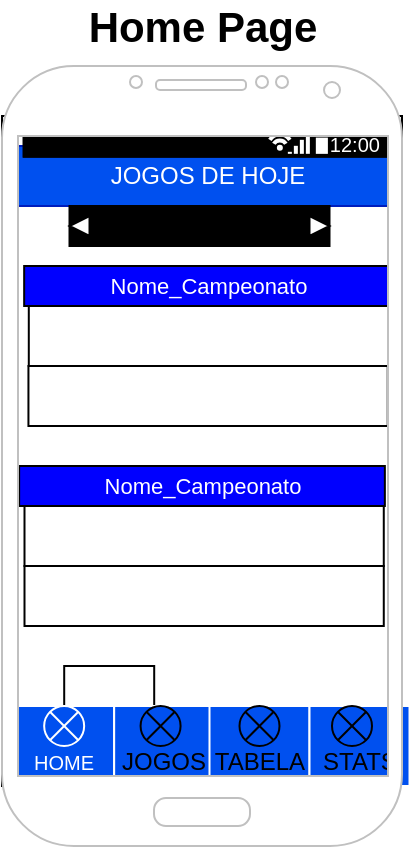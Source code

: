 <mxfile version="13.6.5">
    <diagram id="IptKLrr7xA6x7Gd-ZsDD" name="Page-1">
        <mxGraphModel dx="567" dy="331" grid="1" gridSize="10" guides="1" tooltips="1" connect="1" arrows="1" fold="1" page="1" pageScale="1" pageWidth="827" pageHeight="1169" background="none" math="0" shadow="0">
            <root>
                <mxCell id="0"/>
                <mxCell id="1" parent="0"/>
                <mxCell id="93" value="" style="rounded=0;whiteSpace=wrap;html=1;labelBackgroundColor=none;fontColor=#f0f0f0;fillColor=#FFFFFF;" vertex="1" parent="1">
                    <mxGeometry y="65" width="200" height="335" as="geometry"/>
                </mxCell>
                <mxCell id="94" value="JOGOS DE HOJE" style="rounded=0;whiteSpace=wrap;html=1;labelBackgroundColor=none;fillColor=#0050ef;fontColor=#ffffff;strokeColor=#001DBC;" vertex="1" parent="1">
                    <mxGeometry x="6.08" y="80" width="193.92" height="30" as="geometry"/>
                </mxCell>
                <mxCell id="92" value="" style="verticalLabelPosition=bottom;verticalAlign=top;html=1;shape=mxgraph.basic.rect;fillColor2=none;strokeWidth=1;size=20;indent=5;labelBackgroundColor=none;fillColor=#0000FF;" vertex="1" parent="1">
                    <mxGeometry x="8.57" y="240" width="182.86" height="20" as="geometry"/>
                </mxCell>
                <mxCell id="9" value="" style="strokeWidth=1;html=1;shadow=0;dashed=0;shape=mxgraph.android.statusBar;align=center;fillColor=#000000;strokeColor=#ffffff;fontColor=#ffffff;fontSize=10;" vertex="1" parent="1">
                    <mxGeometry x="10.36" y="70" width="183.57" height="15.825" as="geometry"/>
                </mxCell>
                <mxCell id="3" value="&lt;b&gt;&lt;font style=&quot;font-size: 21px&quot;&gt;Home Page&lt;/font&gt;&lt;/b&gt;" style="text;html=1;resizable=0;autosize=1;align=center;verticalAlign=middle;points=[];fillColor=none;strokeColor=none;rounded=0;" vertex="1" parent="1">
                    <mxGeometry x="35" y="10" width="130" height="20" as="geometry"/>
                </mxCell>
                <mxCell id="11" value="" style="verticalLabelPosition=bottom;verticalAlign=top;html=1;shape=mxgraph.basic.rect;fillColor2=none;strokeWidth=1;size=20;indent=5;labelBackgroundColor=#0000FF;fontColor=#000000;fillColor=#0000FF;" vertex="1" parent="1">
                    <mxGeometry x="11.08" y="140" width="182.86" height="20" as="geometry"/>
                </mxCell>
                <mxCell id="12" value="&lt;font style=&quot;font-size: 11px&quot;&gt;Nome_Campeonato&lt;/font&gt;" style="text;html=1;resizable=0;autosize=1;align=center;verticalAlign=middle;points=[];fillColor=none;strokeColor=none;rounded=0;labelBackgroundColor=none;fontColor=#FFFFFF;" vertex="1" parent="1">
                    <mxGeometry x="47.51" y="140" width="110" height="20" as="geometry"/>
                </mxCell>
                <mxCell id="35" value="" style="verticalLabelPosition=bottom;verticalAlign=top;html=1;shape=mxgraph.basic.rect;fillColor2=none;strokeWidth=1;size=20;indent=5;labelBackgroundColor=#ffffff;fontColor=#000000;" vertex="1" parent="1">
                    <mxGeometry x="13.4" y="160" width="179.64" height="30" as="geometry"/>
                </mxCell>
                <mxCell id="37" value="&lt;font style=&quot;font-size: 8px&quot;&gt;Local as Horario&lt;/font&gt;" style="text;html=1;resizable=0;autosize=1;align=center;verticalAlign=middle;points=[];fillColor=none;strokeColor=none;rounded=0;labelBackgroundColor=none;fontColor=#FFFFFF;" vertex="1" parent="1">
                    <mxGeometry x="64.83" y="170" width="70" height="20" as="geometry"/>
                </mxCell>
                <mxCell id="38" value="&lt;font style=&quot;font-size: 11px&quot;&gt;Mandante&lt;br&gt;&lt;/font&gt;" style="text;html=1;resizable=0;autosize=1;align=center;verticalAlign=middle;points=[];fillColor=none;strokeColor=none;rounded=0;labelBackgroundColor=none;fontColor=#FFFFFF;" vertex="1" parent="1">
                    <mxGeometry x="11.44" y="160" width="60" height="20" as="geometry"/>
                </mxCell>
                <mxCell id="39" value="&lt;font style=&quot;font-size: 11px&quot;&gt;Visitante&lt;br&gt;&lt;/font&gt;" style="text;html=1;resizable=0;autosize=1;align=center;verticalAlign=middle;points=[];fillColor=none;strokeColor=none;rounded=0;labelBackgroundColor=none;fontColor=#FFFFFF;" vertex="1" parent="1">
                    <mxGeometry x="135.01" y="160" width="60" height="20" as="geometry"/>
                </mxCell>
                <mxCell id="40" value="&lt;font style=&quot;font-size: 11px&quot;&gt;00 x 00&lt;br&gt;&lt;/font&gt;" style="text;html=1;resizable=0;autosize=1;align=center;verticalAlign=middle;points=[];fillColor=none;strokeColor=none;rounded=0;labelBackgroundColor=none;fontColor=#FFFFFF;" vertex="1" parent="1">
                    <mxGeometry x="78.23" y="160" width="50" height="20" as="geometry"/>
                </mxCell>
                <mxCell id="46" value="Hoje dd/MM" style="rounded=0;whiteSpace=wrap;html=1;labelBackgroundColor=none;fillColor=#000000;" vertex="1" parent="1">
                    <mxGeometry x="33.75" y="110" width="130" height="20" as="geometry"/>
                </mxCell>
                <mxCell id="47" value="" style="triangle;whiteSpace=wrap;html=1;labelBackgroundColor=none;fontColor=#FFFFFF;" vertex="1" parent="1">
                    <mxGeometry x="153.75" y="115" width="10" height="10" as="geometry"/>
                </mxCell>
                <mxCell id="48" value="" style="triangle;whiteSpace=wrap;html=1;labelBackgroundColor=none;fontColor=#FFFFFF;rotation=-180;" vertex="1" parent="1">
                    <mxGeometry x="33.75" y="115" width="10" height="10" as="geometry"/>
                </mxCell>
                <mxCell id="50" value="" style="verticalLabelPosition=bottom;verticalAlign=top;html=1;shape=mxgraph.basic.rect;fillColor2=none;strokeWidth=1;size=20;indent=5;labelBackgroundColor=#ffffff;fontColor=#000000;" vertex="1" parent="1">
                    <mxGeometry x="13.22" y="190" width="179.64" height="30" as="geometry"/>
                </mxCell>
                <mxCell id="51" value="&lt;font style=&quot;font-size: 8px&quot;&gt;Local as Horario&lt;/font&gt;" style="text;html=1;resizable=0;autosize=1;align=center;verticalAlign=middle;points=[];fillColor=none;strokeColor=none;rounded=0;labelBackgroundColor=none;fontColor=#FFFFFF;" vertex="1" parent="1">
                    <mxGeometry x="64.83" y="200" width="70" height="20" as="geometry"/>
                </mxCell>
                <mxCell id="52" value="&lt;font style=&quot;font-size: 11px&quot;&gt;Mandante&lt;br&gt;&lt;/font&gt;" style="text;html=1;resizable=0;autosize=1;align=center;verticalAlign=middle;points=[];fillColor=none;strokeColor=none;rounded=0;labelBackgroundColor=none;fontColor=#FFFFFF;" vertex="1" parent="1">
                    <mxGeometry x="11.44" y="190" width="60" height="20" as="geometry"/>
                </mxCell>
                <mxCell id="53" value="&lt;font style=&quot;font-size: 11px&quot;&gt;Visitante&lt;br&gt;&lt;/font&gt;" style="text;html=1;resizable=0;autosize=1;align=center;verticalAlign=middle;points=[];fillColor=none;strokeColor=none;rounded=0;labelBackgroundColor=none;fontColor=#FFFFFF;" vertex="1" parent="1">
                    <mxGeometry x="135.01" y="190" width="60" height="20" as="geometry"/>
                </mxCell>
                <mxCell id="54" value="&lt;font style=&quot;font-size: 11px&quot;&gt;00 x 00&lt;br&gt;&lt;/font&gt;" style="text;html=1;resizable=0;autosize=1;align=center;verticalAlign=middle;points=[];fillColor=none;strokeColor=none;rounded=0;labelBackgroundColor=none;fontColor=#FFFFFF;" vertex="1" parent="1">
                    <mxGeometry x="78.23" y="190" width="50" height="20" as="geometry"/>
                </mxCell>
                <mxCell id="60" value="&lt;font style=&quot;font-size: 11px&quot;&gt;Nome_Campeonato&lt;/font&gt;" style="text;html=1;resizable=0;autosize=1;align=center;verticalAlign=middle;points=[];fillColor=none;strokeColor=none;rounded=0;labelBackgroundColor=none;fontColor=#FFFFFF;" vertex="1" parent="1">
                    <mxGeometry x="45.36" y="240" width="110" height="20" as="geometry"/>
                </mxCell>
                <mxCell id="61" value="" style="verticalLabelPosition=bottom;verticalAlign=top;html=1;shape=mxgraph.basic.rect;fillColor2=none;strokeWidth=1;size=20;indent=5;labelBackgroundColor=#ffffff;fontColor=#000000;" vertex="1" parent="1">
                    <mxGeometry x="11.25" y="260" width="179.64" height="30" as="geometry"/>
                </mxCell>
                <mxCell id="62" value="&lt;font style=&quot;font-size: 8px&quot;&gt;Local as Horario&lt;/font&gt;" style="text;html=1;resizable=0;autosize=1;align=center;verticalAlign=middle;points=[];fillColor=none;strokeColor=none;rounded=0;labelBackgroundColor=none;fontColor=#FFFFFF;" vertex="1" parent="1">
                    <mxGeometry x="62.68" y="270" width="70" height="20" as="geometry"/>
                </mxCell>
                <mxCell id="63" value="&lt;font style=&quot;font-size: 11px&quot;&gt;Mandante&lt;br&gt;&lt;/font&gt;" style="text;html=1;resizable=0;autosize=1;align=center;verticalAlign=middle;points=[];fillColor=none;strokeColor=none;rounded=0;labelBackgroundColor=none;fontColor=#FFFFFF;" vertex="1" parent="1">
                    <mxGeometry x="9.29" y="260" width="60" height="20" as="geometry"/>
                </mxCell>
                <mxCell id="64" value="&lt;font style=&quot;font-size: 11px&quot;&gt;Visitante&lt;br&gt;&lt;/font&gt;" style="text;html=1;resizable=0;autosize=1;align=center;verticalAlign=middle;points=[];fillColor=none;strokeColor=none;rounded=0;labelBackgroundColor=none;fontColor=#FFFFFF;" vertex="1" parent="1">
                    <mxGeometry x="132.86" y="260" width="60" height="20" as="geometry"/>
                </mxCell>
                <mxCell id="65" value="&lt;font style=&quot;font-size: 11px&quot;&gt;00 x 00&lt;br&gt;&lt;/font&gt;" style="text;html=1;resizable=0;autosize=1;align=center;verticalAlign=middle;points=[];fillColor=none;strokeColor=none;rounded=0;labelBackgroundColor=none;fontColor=#FFFFFF;" vertex="1" parent="1">
                    <mxGeometry x="76.08" y="260" width="50" height="20" as="geometry"/>
                </mxCell>
                <mxCell id="66" value="" style="verticalLabelPosition=bottom;verticalAlign=top;html=1;shape=mxgraph.basic.rect;fillColor2=none;strokeWidth=1;size=20;indent=5;labelBackgroundColor=#ffffff;fontColor=#000000;" vertex="1" parent="1">
                    <mxGeometry x="11.25" y="290" width="179.64" height="30" as="geometry"/>
                </mxCell>
                <mxCell id="67" value="&lt;font style=&quot;font-size: 8px&quot;&gt;Local as Horario&lt;/font&gt;" style="text;html=1;resizable=0;autosize=1;align=center;verticalAlign=middle;points=[];fillColor=none;strokeColor=none;rounded=0;labelBackgroundColor=none;fontColor=#FFFFFF;" vertex="1" parent="1">
                    <mxGeometry x="62.68" y="300" width="70" height="20" as="geometry"/>
                </mxCell>
                <mxCell id="68" value="&lt;font style=&quot;font-size: 11px&quot;&gt;Mandante&lt;br&gt;&lt;/font&gt;" style="text;html=1;resizable=0;autosize=1;align=center;verticalAlign=middle;points=[];fillColor=none;strokeColor=none;rounded=0;labelBackgroundColor=none;fontColor=#FFFFFF;" vertex="1" parent="1">
                    <mxGeometry x="9.29" y="290" width="60" height="20" as="geometry"/>
                </mxCell>
                <mxCell id="69" value="&lt;font style=&quot;font-size: 11px&quot;&gt;Visitante&lt;br&gt;&lt;/font&gt;" style="text;html=1;resizable=0;autosize=1;align=center;verticalAlign=middle;points=[];fillColor=none;strokeColor=none;rounded=0;labelBackgroundColor=none;fontColor=#FFFFFF;" vertex="1" parent="1">
                    <mxGeometry x="132.86" y="290" width="60" height="20" as="geometry"/>
                </mxCell>
                <mxCell id="70" value="&lt;font style=&quot;font-size: 11px&quot;&gt;00 x 00&lt;br&gt;&lt;/font&gt;" style="text;html=1;resizable=0;autosize=1;align=center;verticalAlign=middle;points=[];fillColor=none;strokeColor=none;rounded=0;labelBackgroundColor=none;fontColor=#FFFFFF;" vertex="1" parent="1">
                    <mxGeometry x="73.75" y="290" width="50" height="20" as="geometry"/>
                </mxCell>
                <mxCell id="101" value="" style="edgeStyle=orthogonalEdgeStyle;rounded=0;orthogonalLoop=1;jettySize=auto;html=1;fontColor=#f0f0f0;" edge="1" parent="1" source="95" target="100">
                    <mxGeometry relative="1" as="geometry"/>
                </mxCell>
                <mxCell id="95" value="&lt;br&gt;&lt;font style=&quot;font-size: 10px&quot;&gt;HOME&lt;/font&gt;" style="rounded=0;whiteSpace=wrap;html=1;labelBackgroundColor=none;fontColor=#ffffff;fillColor=#0050ef;strokeColor=#FFFFFF;" vertex="1" parent="1">
                    <mxGeometry x="6.08" y="360" width="50" height="40" as="geometry"/>
                </mxCell>
                <mxCell id="96" value="" style="shape=sumEllipse;perimeter=ellipsePerimeter;whiteSpace=wrap;html=1;backgroundOutline=1;labelBackgroundColor=none;fillColor=#0050ef;fontColor=#ffffff;strokeColor=#FFFFFF;" vertex="1" parent="1">
                    <mxGeometry x="21.08" y="360" width="20" height="20" as="geometry"/>
                </mxCell>
                <mxCell id="100" value="&lt;br&gt;&lt;font color=&quot;#000000&quot;&gt;JOGOS&lt;/font&gt;" style="rounded=0;whiteSpace=wrap;html=1;labelBackgroundColor=none;fontColor=#ffffff;fillColor=#0050ef;strokeColor=#FFFFFF;" vertex="1" parent="1">
                    <mxGeometry x="56.08" y="360" width="50" height="40" as="geometry"/>
                </mxCell>
                <mxCell id="102" value="" style="shape=sumEllipse;perimeter=ellipsePerimeter;whiteSpace=wrap;html=1;backgroundOutline=1;labelBackgroundColor=none;fillColor=none;fontColor=#f0f0f0;strokeColor=#000000;" vertex="1" parent="1">
                    <mxGeometry x="69.29" y="360" width="20" height="20" as="geometry"/>
                </mxCell>
                <mxCell id="105" value="&lt;font color=&quot;#000000&quot;&gt;&lt;br&gt;TABELA&lt;/font&gt;" style="rounded=0;whiteSpace=wrap;html=1;labelBackgroundColor=none;fontColor=#ffffff;fillColor=#0050ef;strokeColor=#FFFFFF;" vertex="1" parent="1">
                    <mxGeometry x="103.75" y="360" width="50" height="40" as="geometry"/>
                </mxCell>
                <mxCell id="106" value="" style="shape=sumEllipse;perimeter=ellipsePerimeter;whiteSpace=wrap;html=1;backgroundOutline=1;labelBackgroundColor=none;fillColor=none;fontColor=#f0f0f0;strokeColor=#000000;" vertex="1" parent="1">
                    <mxGeometry x="118.75" y="360" width="20" height="20" as="geometry"/>
                </mxCell>
                <mxCell id="107" value="&lt;font color=&quot;#000000&quot;&gt;&lt;br&gt;STATS&lt;/font&gt;" style="rounded=0;whiteSpace=wrap;html=1;labelBackgroundColor=none;fontColor=#ffffff;fillColor=#0050ef;strokeColor=#FFFFFF;" vertex="1" parent="1">
                    <mxGeometry x="153.75" y="360" width="50" height="40" as="geometry"/>
                </mxCell>
                <mxCell id="108" value="" style="shape=sumEllipse;perimeter=ellipsePerimeter;whiteSpace=wrap;html=1;backgroundOutline=1;labelBackgroundColor=none;fillColor=none;fontColor=#f0f0f0;strokeColor=#000000;" vertex="1" parent="1">
                    <mxGeometry x="165" y="360" width="20" height="20" as="geometry"/>
                </mxCell>
                <mxCell id="2" value="" style="verticalLabelPosition=bottom;verticalAlign=top;html=1;shadow=0;dashed=0;strokeWidth=1;shape=mxgraph.android.phone2;strokeColor=#c0c0c0;" vertex="1" parent="1">
                    <mxGeometry y="40" width="200" height="390" as="geometry"/>
                </mxCell>
            </root>
        </mxGraphModel>
    </diagram>
</mxfile>
